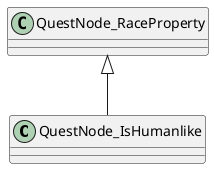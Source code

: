 @startuml
class QuestNode_IsHumanlike {
}
QuestNode_RaceProperty <|-- QuestNode_IsHumanlike
@enduml
